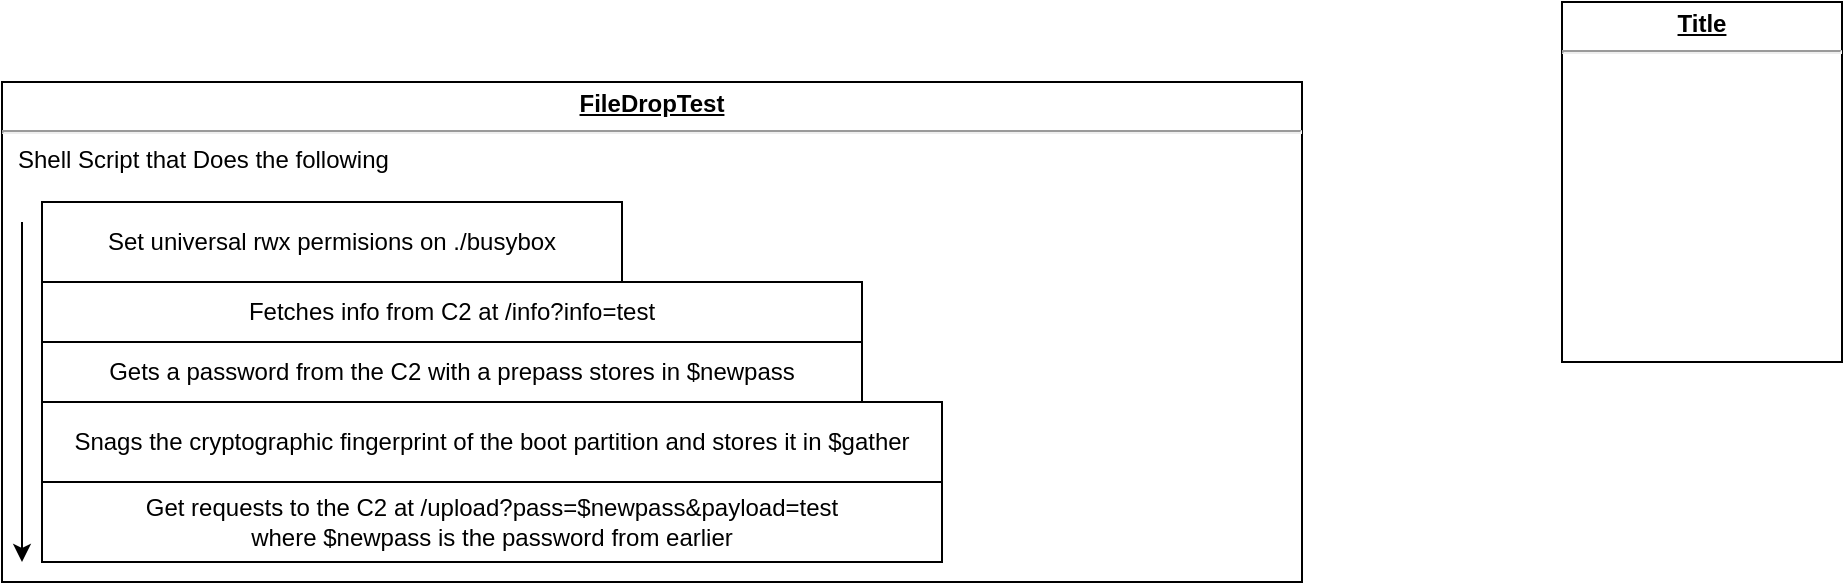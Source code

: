 <mxfile version="14.6.13" type="device"><diagram name="Page-1" id="a7904f86-f2b4-8e86-fa97-74104820619b"><mxGraphModel dx="902" dy="965" grid="1" gridSize="10" guides="1" tooltips="1" connect="1" arrows="1" fold="1" page="1" pageScale="1" pageWidth="1100" pageHeight="850" background="#ffffff" math="0" shadow="0"><root><mxCell id="0"/><mxCell id="1" parent="0"/><mxCell id="24794b860abc3c2d-1" value="&lt;p style=&quot;margin: 0px ; margin-top: 4px ; text-align: center ; text-decoration: underline&quot;&gt;&lt;b&gt;FileDropTest&lt;/b&gt;&lt;/p&gt;&lt;hr&gt;&lt;p style=&quot;margin: 0px ; margin-left: 8px&quot;&gt;Shell Script that Does the following&lt;/p&gt;" style="verticalAlign=top;align=left;overflow=fill;fontSize=12;fontFamily=Helvetica;html=1;rounded=0;shadow=0;comic=0;labelBackgroundColor=none;strokeWidth=1" parent="1" vertex="1"><mxGeometry x="150" y="90" width="650" height="250" as="geometry"/></mxCell><mxCell id="Hul6viEEh-C4NETsBXIW-1" value="&lt;p style=&quot;margin: 0px ; margin-top: 4px ; text-align: center ; text-decoration: underline&quot;&gt;&lt;b&gt;Title&lt;/b&gt;&lt;/p&gt;&lt;hr&gt;&lt;p style=&quot;margin: 0px ; margin-left: 8px&quot;&gt;&lt;br&gt;&lt;/p&gt;" style="verticalAlign=top;align=left;overflow=fill;fontSize=12;fontFamily=Helvetica;html=1;rounded=0;shadow=0;comic=0;labelBackgroundColor=none;strokeWidth=1" vertex="1" parent="1"><mxGeometry x="930" y="50" width="140" height="180" as="geometry"/></mxCell><mxCell id="Hul6viEEh-C4NETsBXIW-2" value="Set universal rwx permisions on ./busybox" style="rounded=0;whiteSpace=wrap;html=1;" vertex="1" parent="1"><mxGeometry x="170" y="150" width="290" height="40" as="geometry"/></mxCell><mxCell id="Hul6viEEh-C4NETsBXIW-3" value="Fetches info from C2 at /info?info=test" style="rounded=0;whiteSpace=wrap;html=1;" vertex="1" parent="1"><mxGeometry x="170" y="190" width="410" height="30" as="geometry"/></mxCell><mxCell id="Hul6viEEh-C4NETsBXIW-4" value="Gets a password from the C2 with a prepass stores in $newpass" style="rounded=0;whiteSpace=wrap;html=1;" vertex="1" parent="1"><mxGeometry x="170" y="220" width="410" height="30" as="geometry"/></mxCell><mxCell id="Hul6viEEh-C4NETsBXIW-5" value="Snags the cryptographic fingerprint of the boot partition and stores it in $gather" style="rounded=0;whiteSpace=wrap;html=1;" vertex="1" parent="1"><mxGeometry x="170" y="250" width="450" height="40" as="geometry"/></mxCell><mxCell id="Hul6viEEh-C4NETsBXIW-7" value="Get requests to the C2 at /upload?pass=$newpass&amp;amp;payload=test&lt;br&gt;where $newpass is the password from earlier" style="rounded=0;whiteSpace=wrap;html=1;" vertex="1" parent="1"><mxGeometry x="170" y="290" width="450" height="40" as="geometry"/></mxCell><mxCell id="Hul6viEEh-C4NETsBXIW-8" value="" style="endArrow=classic;html=1;" edge="1" parent="1"><mxGeometry width="50" height="50" relative="1" as="geometry"><mxPoint x="160" y="160" as="sourcePoint"/><mxPoint x="160" y="330" as="targetPoint"/></mxGeometry></mxCell></root></mxGraphModel></diagram></mxfile>